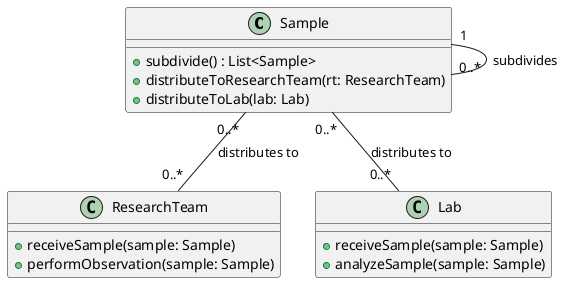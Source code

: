 @startuml
' Define the Sample class with methods to subdivide and distribute itself
class Sample {
  + subdivide() : List<Sample>
  + distributeToResearchTeam(rt: ResearchTeam)
  + distributeToLab(lab: Lab)
}

' Define the ResearchTeam class with methods to receive a sample and perform observations
class ResearchTeam {
  + receiveSample(sample: Sample)
  + performObservation(sample: Sample)
}

' Define the Lab class with methods to receive and analyze a sample
class Lab {
  + receiveSample(sample: Sample)
  + analyzeSample(sample: Sample)
}

' A sample may be subdivided into multiple sub-samples
Sample "1" -- "0..*" Sample : subdivides

' Many samples can be distributed to many research teams
Sample "0..*" -- "0..*" ResearchTeam : distributes to

' Many samples can be distributed to many labs
Sample "0..*" -- "0..*" Lab : distributes to
@enduml